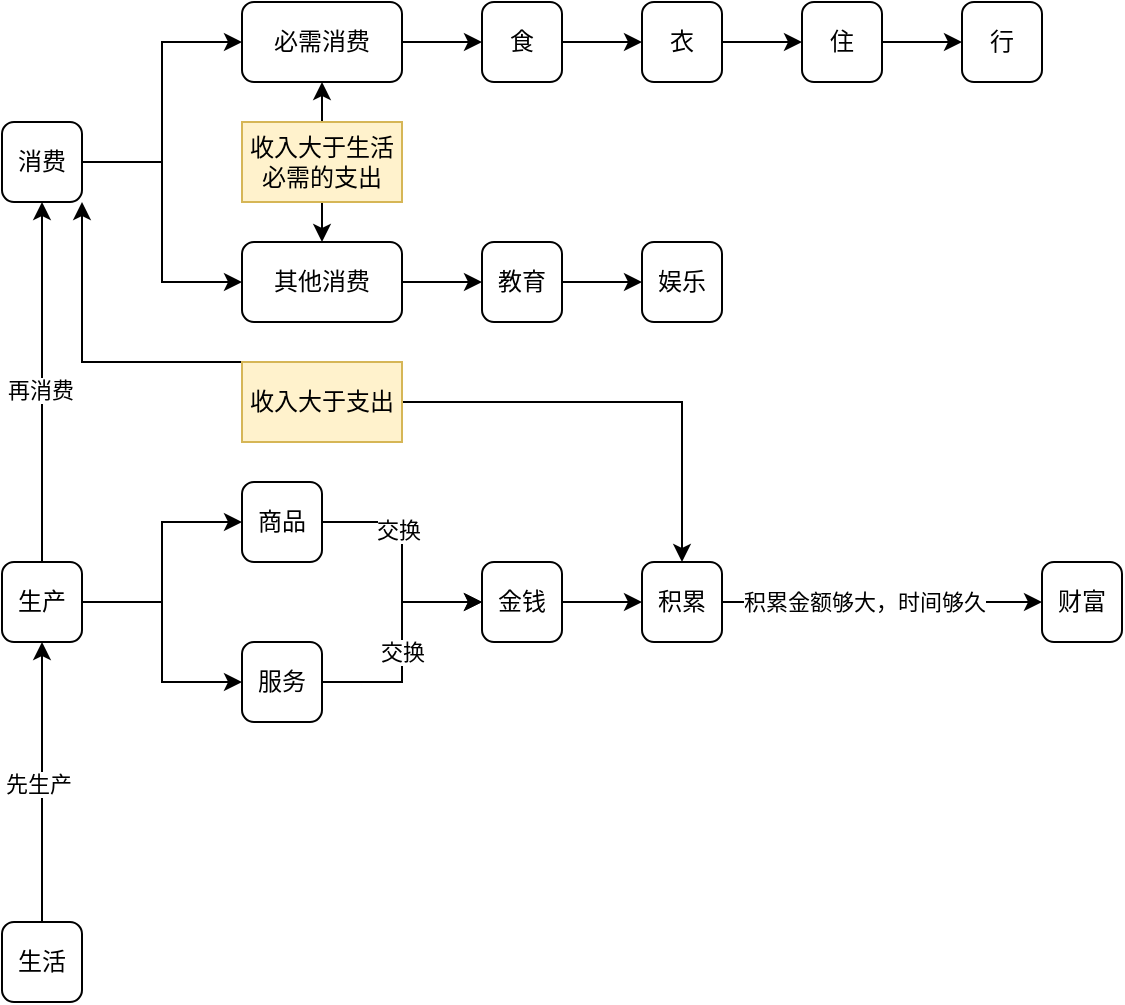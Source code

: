 <mxfile version="24.4.4" type="github">
  <diagram name="第 1 页" id="UYUwiCnkENyaOBLrZns0">
    <mxGraphModel dx="1221" dy="725" grid="1" gridSize="10" guides="1" tooltips="1" connect="1" arrows="1" fold="1" page="1" pageScale="1" pageWidth="827" pageHeight="1169" math="0" shadow="0">
      <root>
        <mxCell id="0" />
        <mxCell id="1" parent="0" />
        <mxCell id="H-W_XZ9JoSp4LIZaos0a-37" style="edgeStyle=orthogonalEdgeStyle;rounded=0;orthogonalLoop=1;jettySize=auto;html=1;exitX=0.5;exitY=0;exitDx=0;exitDy=0;entryX=0.5;entryY=1;entryDx=0;entryDy=0;" edge="1" parent="1" source="H-W_XZ9JoSp4LIZaos0a-1" target="H-W_XZ9JoSp4LIZaos0a-2">
          <mxGeometry relative="1" as="geometry" />
        </mxCell>
        <mxCell id="H-W_XZ9JoSp4LIZaos0a-39" value="先生产" style="edgeLabel;html=1;align=center;verticalAlign=middle;resizable=0;points=[];" vertex="1" connectable="0" parent="H-W_XZ9JoSp4LIZaos0a-37">
          <mxGeometry x="0.117" y="2" relative="1" as="geometry">
            <mxPoint y="9" as="offset" />
          </mxGeometry>
        </mxCell>
        <mxCell id="H-W_XZ9JoSp4LIZaos0a-1" value="生活" style="rounded=1;whiteSpace=wrap;html=1;" vertex="1" parent="1">
          <mxGeometry x="120" y="860" width="40" height="40" as="geometry" />
        </mxCell>
        <mxCell id="H-W_XZ9JoSp4LIZaos0a-25" style="edgeStyle=orthogonalEdgeStyle;rounded=0;orthogonalLoop=1;jettySize=auto;html=1;exitX=1;exitY=0.5;exitDx=0;exitDy=0;entryX=0;entryY=0.5;entryDx=0;entryDy=0;" edge="1" parent="1" source="H-W_XZ9JoSp4LIZaos0a-2" target="H-W_XZ9JoSp4LIZaos0a-23">
          <mxGeometry relative="1" as="geometry" />
        </mxCell>
        <mxCell id="H-W_XZ9JoSp4LIZaos0a-26" style="edgeStyle=orthogonalEdgeStyle;rounded=0;orthogonalLoop=1;jettySize=auto;html=1;exitX=1;exitY=0.5;exitDx=0;exitDy=0;entryX=0;entryY=0.5;entryDx=0;entryDy=0;" edge="1" parent="1" source="H-W_XZ9JoSp4LIZaos0a-2" target="H-W_XZ9JoSp4LIZaos0a-24">
          <mxGeometry relative="1" as="geometry" />
        </mxCell>
        <mxCell id="H-W_XZ9JoSp4LIZaos0a-38" style="edgeStyle=orthogonalEdgeStyle;rounded=0;orthogonalLoop=1;jettySize=auto;html=1;exitX=0.5;exitY=0;exitDx=0;exitDy=0;entryX=0.5;entryY=1;entryDx=0;entryDy=0;" edge="1" parent="1" source="H-W_XZ9JoSp4LIZaos0a-2" target="H-W_XZ9JoSp4LIZaos0a-3">
          <mxGeometry relative="1" as="geometry" />
        </mxCell>
        <mxCell id="H-W_XZ9JoSp4LIZaos0a-40" value="再消费" style="edgeLabel;html=1;align=center;verticalAlign=middle;resizable=0;points=[];" vertex="1" connectable="0" parent="H-W_XZ9JoSp4LIZaos0a-38">
          <mxGeometry x="-0.043" y="1" relative="1" as="geometry">
            <mxPoint as="offset" />
          </mxGeometry>
        </mxCell>
        <mxCell id="H-W_XZ9JoSp4LIZaos0a-2" value="生产" style="rounded=1;whiteSpace=wrap;html=1;" vertex="1" parent="1">
          <mxGeometry x="120" y="680" width="40" height="40" as="geometry" />
        </mxCell>
        <mxCell id="H-W_XZ9JoSp4LIZaos0a-8" style="edgeStyle=orthogonalEdgeStyle;rounded=0;orthogonalLoop=1;jettySize=auto;html=1;exitX=1;exitY=0.5;exitDx=0;exitDy=0;entryX=0;entryY=0.5;entryDx=0;entryDy=0;" edge="1" parent="1" source="H-W_XZ9JoSp4LIZaos0a-3" target="H-W_XZ9JoSp4LIZaos0a-6">
          <mxGeometry relative="1" as="geometry" />
        </mxCell>
        <mxCell id="H-W_XZ9JoSp4LIZaos0a-9" style="edgeStyle=orthogonalEdgeStyle;rounded=0;orthogonalLoop=1;jettySize=auto;html=1;exitX=1;exitY=0.5;exitDx=0;exitDy=0;entryX=0;entryY=0.5;entryDx=0;entryDy=0;" edge="1" parent="1" source="H-W_XZ9JoSp4LIZaos0a-3" target="H-W_XZ9JoSp4LIZaos0a-7">
          <mxGeometry relative="1" as="geometry" />
        </mxCell>
        <mxCell id="H-W_XZ9JoSp4LIZaos0a-3" value="消费" style="rounded=1;whiteSpace=wrap;html=1;" vertex="1" parent="1">
          <mxGeometry x="120" y="460" width="40" height="40" as="geometry" />
        </mxCell>
        <mxCell id="H-W_XZ9JoSp4LIZaos0a-14" style="edgeStyle=orthogonalEdgeStyle;rounded=0;orthogonalLoop=1;jettySize=auto;html=1;exitX=1;exitY=0.5;exitDx=0;exitDy=0;entryX=0;entryY=0.5;entryDx=0;entryDy=0;" edge="1" parent="1" source="H-W_XZ9JoSp4LIZaos0a-6" target="H-W_XZ9JoSp4LIZaos0a-10">
          <mxGeometry relative="1" as="geometry" />
        </mxCell>
        <mxCell id="H-W_XZ9JoSp4LIZaos0a-6" value="必需消费" style="rounded=1;whiteSpace=wrap;html=1;" vertex="1" parent="1">
          <mxGeometry x="240" y="400" width="80" height="40" as="geometry" />
        </mxCell>
        <mxCell id="H-W_XZ9JoSp4LIZaos0a-21" style="edgeStyle=orthogonalEdgeStyle;rounded=0;orthogonalLoop=1;jettySize=auto;html=1;exitX=1;exitY=0.5;exitDx=0;exitDy=0;entryX=0;entryY=0.5;entryDx=0;entryDy=0;" edge="1" parent="1" source="H-W_XZ9JoSp4LIZaos0a-7" target="H-W_XZ9JoSp4LIZaos0a-19">
          <mxGeometry relative="1" as="geometry" />
        </mxCell>
        <mxCell id="H-W_XZ9JoSp4LIZaos0a-7" value="其他消费" style="rounded=1;whiteSpace=wrap;html=1;" vertex="1" parent="1">
          <mxGeometry x="240" y="520" width="80" height="40" as="geometry" />
        </mxCell>
        <mxCell id="H-W_XZ9JoSp4LIZaos0a-42" style="edgeStyle=orthogonalEdgeStyle;rounded=0;orthogonalLoop=1;jettySize=auto;html=1;exitX=1;exitY=0.5;exitDx=0;exitDy=0;entryX=0;entryY=0.5;entryDx=0;entryDy=0;" edge="1" parent="1" source="H-W_XZ9JoSp4LIZaos0a-10" target="H-W_XZ9JoSp4LIZaos0a-11">
          <mxGeometry relative="1" as="geometry" />
        </mxCell>
        <mxCell id="H-W_XZ9JoSp4LIZaos0a-10" value="食" style="rounded=1;whiteSpace=wrap;html=1;" vertex="1" parent="1">
          <mxGeometry x="360" y="400" width="40" height="40" as="geometry" />
        </mxCell>
        <mxCell id="H-W_XZ9JoSp4LIZaos0a-43" style="edgeStyle=orthogonalEdgeStyle;rounded=0;orthogonalLoop=1;jettySize=auto;html=1;exitX=1;exitY=0.5;exitDx=0;exitDy=0;entryX=0;entryY=0.5;entryDx=0;entryDy=0;" edge="1" parent="1" source="H-W_XZ9JoSp4LIZaos0a-11" target="H-W_XZ9JoSp4LIZaos0a-12">
          <mxGeometry relative="1" as="geometry" />
        </mxCell>
        <mxCell id="H-W_XZ9JoSp4LIZaos0a-11" value="衣" style="rounded=1;whiteSpace=wrap;html=1;" vertex="1" parent="1">
          <mxGeometry x="440" y="400" width="40" height="40" as="geometry" />
        </mxCell>
        <mxCell id="H-W_XZ9JoSp4LIZaos0a-44" style="edgeStyle=orthogonalEdgeStyle;rounded=0;orthogonalLoop=1;jettySize=auto;html=1;exitX=1;exitY=0.5;exitDx=0;exitDy=0;entryX=0;entryY=0.5;entryDx=0;entryDy=0;" edge="1" parent="1" source="H-W_XZ9JoSp4LIZaos0a-12" target="H-W_XZ9JoSp4LIZaos0a-13">
          <mxGeometry relative="1" as="geometry" />
        </mxCell>
        <mxCell id="H-W_XZ9JoSp4LIZaos0a-12" value="住" style="rounded=1;whiteSpace=wrap;html=1;" vertex="1" parent="1">
          <mxGeometry x="520" y="400" width="40" height="40" as="geometry" />
        </mxCell>
        <mxCell id="H-W_XZ9JoSp4LIZaos0a-13" value="行" style="rounded=1;whiteSpace=wrap;html=1;" vertex="1" parent="1">
          <mxGeometry x="600" y="400" width="40" height="40" as="geometry" />
        </mxCell>
        <mxCell id="H-W_XZ9JoSp4LIZaos0a-18" value="娱乐" style="rounded=1;whiteSpace=wrap;html=1;" vertex="1" parent="1">
          <mxGeometry x="440" y="520" width="40" height="40" as="geometry" />
        </mxCell>
        <mxCell id="H-W_XZ9JoSp4LIZaos0a-45" style="edgeStyle=orthogonalEdgeStyle;rounded=0;orthogonalLoop=1;jettySize=auto;html=1;exitX=1;exitY=0.5;exitDx=0;exitDy=0;entryX=0;entryY=0.5;entryDx=0;entryDy=0;" edge="1" parent="1" source="H-W_XZ9JoSp4LIZaos0a-19" target="H-W_XZ9JoSp4LIZaos0a-18">
          <mxGeometry relative="1" as="geometry" />
        </mxCell>
        <mxCell id="H-W_XZ9JoSp4LIZaos0a-19" value="教育" style="rounded=1;whiteSpace=wrap;html=1;" vertex="1" parent="1">
          <mxGeometry x="360" y="520" width="40" height="40" as="geometry" />
        </mxCell>
        <mxCell id="H-W_XZ9JoSp4LIZaos0a-28" style="edgeStyle=orthogonalEdgeStyle;rounded=0;orthogonalLoop=1;jettySize=auto;html=1;exitX=1;exitY=0.5;exitDx=0;exitDy=0;entryX=0;entryY=0.5;entryDx=0;entryDy=0;" edge="1" parent="1" source="H-W_XZ9JoSp4LIZaos0a-23" target="H-W_XZ9JoSp4LIZaos0a-27">
          <mxGeometry relative="1" as="geometry" />
        </mxCell>
        <mxCell id="H-W_XZ9JoSp4LIZaos0a-30" value="交换" style="edgeLabel;html=1;align=center;verticalAlign=middle;resizable=0;points=[];" vertex="1" connectable="0" parent="H-W_XZ9JoSp4LIZaos0a-28">
          <mxGeometry x="-0.275" y="-2" relative="1" as="geometry">
            <mxPoint as="offset" />
          </mxGeometry>
        </mxCell>
        <mxCell id="H-W_XZ9JoSp4LIZaos0a-23" value="商品" style="rounded=1;whiteSpace=wrap;html=1;" vertex="1" parent="1">
          <mxGeometry x="240" y="640" width="40" height="40" as="geometry" />
        </mxCell>
        <mxCell id="H-W_XZ9JoSp4LIZaos0a-29" style="edgeStyle=orthogonalEdgeStyle;rounded=0;orthogonalLoop=1;jettySize=auto;html=1;exitX=1;exitY=0.5;exitDx=0;exitDy=0;entryX=0;entryY=0.5;entryDx=0;entryDy=0;" edge="1" parent="1" source="H-W_XZ9JoSp4LIZaos0a-24" target="H-W_XZ9JoSp4LIZaos0a-27">
          <mxGeometry relative="1" as="geometry" />
        </mxCell>
        <mxCell id="H-W_XZ9JoSp4LIZaos0a-31" value="交换" style="edgeLabel;html=1;align=center;verticalAlign=middle;resizable=0;points=[];" vertex="1" connectable="0" parent="H-W_XZ9JoSp4LIZaos0a-29">
          <mxGeometry x="-0.075" relative="1" as="geometry">
            <mxPoint as="offset" />
          </mxGeometry>
        </mxCell>
        <mxCell id="H-W_XZ9JoSp4LIZaos0a-24" value="服务" style="rounded=1;whiteSpace=wrap;html=1;" vertex="1" parent="1">
          <mxGeometry x="240" y="720" width="40" height="40" as="geometry" />
        </mxCell>
        <mxCell id="H-W_XZ9JoSp4LIZaos0a-33" style="edgeStyle=orthogonalEdgeStyle;rounded=0;orthogonalLoop=1;jettySize=auto;html=1;exitX=1;exitY=0.5;exitDx=0;exitDy=0;entryX=0;entryY=0.5;entryDx=0;entryDy=0;" edge="1" parent="1" source="H-W_XZ9JoSp4LIZaos0a-47" target="H-W_XZ9JoSp4LIZaos0a-32">
          <mxGeometry relative="1" as="geometry" />
        </mxCell>
        <mxCell id="H-W_XZ9JoSp4LIZaos0a-34" value="积累金额够大，时间够久" style="edgeLabel;html=1;align=center;verticalAlign=middle;resizable=0;points=[];" vertex="1" connectable="0" parent="H-W_XZ9JoSp4LIZaos0a-33">
          <mxGeometry x="-0.167" y="-5" relative="1" as="geometry">
            <mxPoint x="4" y="-5" as="offset" />
          </mxGeometry>
        </mxCell>
        <mxCell id="H-W_XZ9JoSp4LIZaos0a-48" style="edgeStyle=orthogonalEdgeStyle;rounded=0;orthogonalLoop=1;jettySize=auto;html=1;exitX=1;exitY=0.5;exitDx=0;exitDy=0;entryX=0;entryY=0.5;entryDx=0;entryDy=0;" edge="1" parent="1" source="H-W_XZ9JoSp4LIZaos0a-27" target="H-W_XZ9JoSp4LIZaos0a-47">
          <mxGeometry relative="1" as="geometry" />
        </mxCell>
        <mxCell id="H-W_XZ9JoSp4LIZaos0a-27" value="金钱" style="rounded=1;whiteSpace=wrap;html=1;" vertex="1" parent="1">
          <mxGeometry x="360" y="680" width="40" height="40" as="geometry" />
        </mxCell>
        <mxCell id="H-W_XZ9JoSp4LIZaos0a-32" value="财富" style="rounded=1;whiteSpace=wrap;html=1;" vertex="1" parent="1">
          <mxGeometry x="640" y="680" width="40" height="40" as="geometry" />
        </mxCell>
        <mxCell id="H-W_XZ9JoSp4LIZaos0a-49" style="edgeStyle=orthogonalEdgeStyle;rounded=0;orthogonalLoop=1;jettySize=auto;html=1;exitX=1;exitY=0.5;exitDx=0;exitDy=0;" edge="1" parent="1" source="H-W_XZ9JoSp4LIZaos0a-46" target="H-W_XZ9JoSp4LIZaos0a-47">
          <mxGeometry relative="1" as="geometry" />
        </mxCell>
        <mxCell id="H-W_XZ9JoSp4LIZaos0a-57" style="edgeStyle=orthogonalEdgeStyle;rounded=0;orthogonalLoop=1;jettySize=auto;html=1;exitX=0;exitY=0;exitDx=0;exitDy=0;entryX=1;entryY=1;entryDx=0;entryDy=0;" edge="1" parent="1" source="H-W_XZ9JoSp4LIZaos0a-46" target="H-W_XZ9JoSp4LIZaos0a-3">
          <mxGeometry relative="1" as="geometry">
            <Array as="points">
              <mxPoint x="160" y="580" />
            </Array>
          </mxGeometry>
        </mxCell>
        <mxCell id="H-W_XZ9JoSp4LIZaos0a-46" value="收入大于支出" style="text;html=1;align=center;verticalAlign=middle;whiteSpace=wrap;rounded=0;fillColor=#fff2cc;strokeColor=#d6b656;" vertex="1" parent="1">
          <mxGeometry x="240" y="580" width="80" height="40" as="geometry" />
        </mxCell>
        <mxCell id="H-W_XZ9JoSp4LIZaos0a-47" value="积累" style="rounded=1;whiteSpace=wrap;html=1;" vertex="1" parent="1">
          <mxGeometry x="440" y="680" width="40" height="40" as="geometry" />
        </mxCell>
        <mxCell id="H-W_XZ9JoSp4LIZaos0a-53" style="edgeStyle=orthogonalEdgeStyle;rounded=0;orthogonalLoop=1;jettySize=auto;html=1;exitX=0.5;exitY=1;exitDx=0;exitDy=0;entryX=0.5;entryY=0;entryDx=0;entryDy=0;" edge="1" parent="1" source="H-W_XZ9JoSp4LIZaos0a-52" target="H-W_XZ9JoSp4LIZaos0a-7">
          <mxGeometry relative="1" as="geometry" />
        </mxCell>
        <mxCell id="H-W_XZ9JoSp4LIZaos0a-54" style="edgeStyle=orthogonalEdgeStyle;rounded=0;orthogonalLoop=1;jettySize=auto;html=1;exitX=0.5;exitY=0;exitDx=0;exitDy=0;entryX=0.5;entryY=1;entryDx=0;entryDy=0;" edge="1" parent="1" source="H-W_XZ9JoSp4LIZaos0a-52" target="H-W_XZ9JoSp4LIZaos0a-6">
          <mxGeometry relative="1" as="geometry" />
        </mxCell>
        <mxCell id="H-W_XZ9JoSp4LIZaos0a-52" value="收入大于生活必需的支出" style="text;html=1;align=center;verticalAlign=middle;whiteSpace=wrap;rounded=0;fillColor=#fff2cc;strokeColor=#d6b656;" vertex="1" parent="1">
          <mxGeometry x="240" y="460" width="80" height="40" as="geometry" />
        </mxCell>
      </root>
    </mxGraphModel>
  </diagram>
</mxfile>
